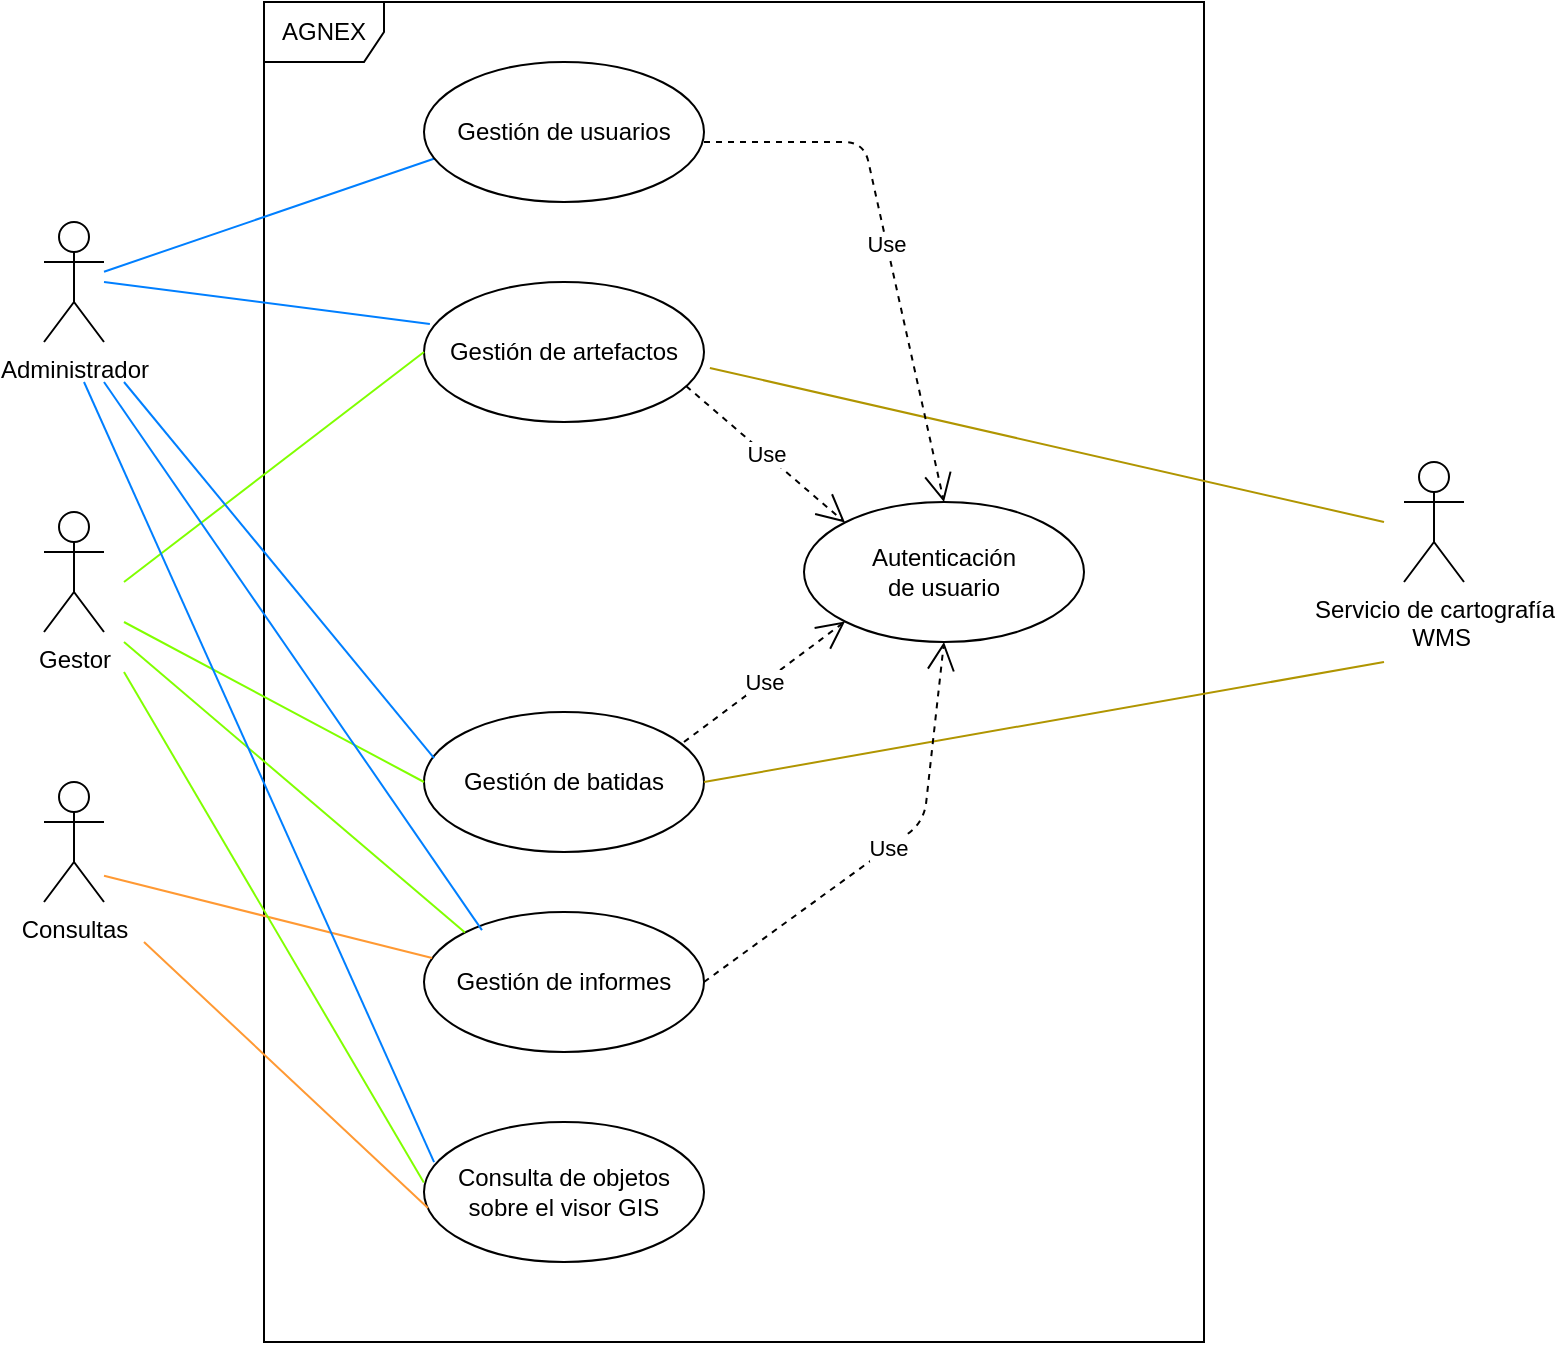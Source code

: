 <mxfile version="10.6.7" type="github"><diagram id="Vh-bdCGSBNEkK5sYlcRN" name="Page-1"><mxGraphModel dx="4889" dy="4244" grid="1" gridSize="10" guides="0" tooltips="1" connect="1" arrows="1" fold="1" page="1" pageScale="1" pageWidth="827" pageHeight="1169" math="0" shadow="0"><root><mxCell id="0"/><mxCell id="1" parent="0"/><mxCell id="Szc5mxI2r1fyYPMW7TiI-49" value="AGNEX" style="shape=umlFrame;whiteSpace=wrap;html=1;shadow=0;" parent="1" vertex="1"><mxGeometry x="-3660" y="-3090" width="470" height="670" as="geometry"/></mxCell><mxCell id="Szc5mxI2r1fyYPMW7TiI-59" style="rounded=0;orthogonalLoop=1;jettySize=auto;html=1;endArrow=none;endFill=0;strokeColor=#007FFF;entryX=0.043;entryY=0.686;entryDx=0;entryDy=0;entryPerimeter=0;" parent="1" source="Szc5mxI2r1fyYPMW7TiI-15" target="Szc5mxI2r1fyYPMW7TiI-22" edge="1"><mxGeometry relative="1" as="geometry"/></mxCell><mxCell id="Szc5mxI2r1fyYPMW7TiI-15" value="Administrador" style="shape=umlActor;verticalLabelPosition=bottom;labelBackgroundColor=#ffffff;verticalAlign=top;html=1;shadow=0;" parent="1" vertex="1"><mxGeometry x="-3770" y="-2980" width="30" height="60" as="geometry"/></mxCell><mxCell id="Szc5mxI2r1fyYPMW7TiI-19" value="Gestor" style="shape=umlActor;verticalLabelPosition=bottom;labelBackgroundColor=#ffffff;verticalAlign=top;html=1;shadow=0;" parent="1" vertex="1"><mxGeometry x="-3770" y="-2835" width="30" height="60" as="geometry"/></mxCell><mxCell id="Szc5mxI2r1fyYPMW7TiI-22" value="Gestión de usuarios" style="ellipse;whiteSpace=wrap;html=1;shadow=0;" parent="1" vertex="1"><mxGeometry x="-3580" y="-3060" width="140" height="70" as="geometry"/></mxCell><mxCell id="Szc5mxI2r1fyYPMW7TiI-23" value="Gestión de artefactos" style="ellipse;whiteSpace=wrap;html=1;shadow=0;" parent="1" vertex="1"><mxGeometry x="-3580" y="-2950" width="140" height="70" as="geometry"/></mxCell><mxCell id="Szc5mxI2r1fyYPMW7TiI-27" value="Gestión de batidas" style="ellipse;whiteSpace=wrap;html=1;shadow=0;" parent="1" vertex="1"><mxGeometry x="-3580" y="-2735" width="140" height="70" as="geometry"/></mxCell><mxCell id="Szc5mxI2r1fyYPMW7TiI-28" value="Gestión de informes" style="ellipse;whiteSpace=wrap;html=1;shadow=0;" parent="1" vertex="1"><mxGeometry x="-3580" y="-2635" width="140" height="70" as="geometry"/></mxCell><mxCell id="Szc5mxI2r1fyYPMW7TiI-34" value="Consultas" style="shape=umlActor;verticalLabelPosition=bottom;labelBackgroundColor=#ffffff;verticalAlign=top;html=1;shadow=0;" parent="1" vertex="1"><mxGeometry x="-3770" y="-2700" width="30" height="60" as="geometry"/></mxCell><mxCell id="Szc5mxI2r1fyYPMW7TiI-44" value="&lt;div&gt;Servicio de cartografía&lt;/div&gt;&lt;div&gt;&amp;nbsp; WMS&lt;br&gt;&lt;/div&gt;" style="shape=umlActor;verticalLabelPosition=bottom;labelBackgroundColor=#ffffff;verticalAlign=top;html=1;shadow=0;" parent="1" vertex="1"><mxGeometry x="-3090" y="-2860" width="30" height="60" as="geometry"/></mxCell><mxCell id="Szc5mxI2r1fyYPMW7TiI-61" style="rounded=0;orthogonalLoop=1;jettySize=auto;html=1;endArrow=none;endFill=0;strokeColor=#80FF00;entryX=0;entryY=0.5;entryDx=0;entryDy=0;" parent="1" target="Szc5mxI2r1fyYPMW7TiI-23" edge="1"><mxGeometry relative="1" as="geometry"><mxPoint x="-3730" y="-2800" as="sourcePoint"/><mxPoint x="-3564" y="-3002" as="targetPoint"/></mxGeometry></mxCell><mxCell id="Szc5mxI2r1fyYPMW7TiI-64" style="rounded=0;orthogonalLoop=1;jettySize=auto;html=1;endArrow=none;endFill=0;strokeColor=#007FFF;entryX=0.021;entryY=0.3;entryDx=0;entryDy=0;entryPerimeter=0;" parent="1" target="Szc5mxI2r1fyYPMW7TiI-23" edge="1"><mxGeometry relative="1" as="geometry"><mxPoint x="-3740" y="-2950" as="sourcePoint"/><mxPoint x="-3534" y="-2972" as="targetPoint"/></mxGeometry></mxCell><mxCell id="Szc5mxI2r1fyYPMW7TiI-65" style="rounded=0;orthogonalLoop=1;jettySize=auto;html=1;endArrow=none;endFill=0;strokeColor=#80FF00;entryX=0;entryY=0.5;entryDx=0;entryDy=0;" parent="1" target="Szc5mxI2r1fyYPMW7TiI-27" edge="1"><mxGeometry relative="1" as="geometry"><mxPoint x="-3730" y="-2780" as="sourcePoint"/><mxPoint x="-3574" y="-2820" as="targetPoint"/></mxGeometry></mxCell><mxCell id="Szc5mxI2r1fyYPMW7TiI-66" style="rounded=0;orthogonalLoop=1;jettySize=auto;html=1;endArrow=none;endFill=0;strokeColor=#80FF00;entryX=0;entryY=0;entryDx=0;entryDy=0;" parent="1" target="Szc5mxI2r1fyYPMW7TiI-28" edge="1"><mxGeometry relative="1" as="geometry"><mxPoint x="-3730" y="-2770" as="sourcePoint"/><mxPoint x="-3584" y="-2750" as="targetPoint"/></mxGeometry></mxCell><mxCell id="Szc5mxI2r1fyYPMW7TiI-67" style="rounded=0;orthogonalLoop=1;jettySize=auto;html=1;endArrow=none;endFill=0;strokeColor=#FF9933;entryX=0.029;entryY=0.329;entryDx=0;entryDy=0;entryPerimeter=0;shadow=0;" parent="1" target="Szc5mxI2r1fyYPMW7TiI-28" edge="1"><mxGeometry relative="1" as="geometry"><mxPoint x="-3740" y="-2653.138" as="sourcePoint"/><mxPoint x="-3580" y="-2590" as="targetPoint"/></mxGeometry></mxCell><mxCell id="Szc5mxI2r1fyYPMW7TiI-68" style="rounded=0;orthogonalLoop=1;jettySize=auto;html=1;endArrow=none;endFill=0;strokeColor=#B09500;entryX=1.021;entryY=0.614;entryDx=0;entryDy=0;entryPerimeter=0;fillColor=#e3c800;" parent="1" target="Szc5mxI2r1fyYPMW7TiI-23" edge="1"><mxGeometry relative="1" as="geometry"><mxPoint x="-3100" y="-2830" as="sourcePoint"/><mxPoint x="-3494" y="-2932" as="targetPoint"/></mxGeometry></mxCell><mxCell id="Szc5mxI2r1fyYPMW7TiI-70" style="rounded=0;orthogonalLoop=1;jettySize=auto;html=1;endArrow=none;endFill=0;strokeColor=#B09500;entryX=1;entryY=0.5;entryDx=0;entryDy=0;fillColor=#e3c800;" parent="1" target="Szc5mxI2r1fyYPMW7TiI-27" edge="1"><mxGeometry relative="1" as="geometry"><mxPoint x="-3100" y="-2760" as="sourcePoint"/><mxPoint x="-3417" y="-2887" as="targetPoint"/></mxGeometry></mxCell><mxCell id="Szc5mxI2r1fyYPMW7TiI-71" style="rounded=0;orthogonalLoop=1;jettySize=auto;html=1;endArrow=none;endFill=0;strokeColor=#007FFF;entryX=0.036;entryY=0.329;entryDx=0;entryDy=0;entryPerimeter=0;" parent="1" target="Szc5mxI2r1fyYPMW7TiI-27" edge="1"><mxGeometry relative="1" as="geometry"><mxPoint x="-3730" y="-2900" as="sourcePoint"/><mxPoint x="-3566" y="-2810" as="targetPoint"/></mxGeometry></mxCell><mxCell id="Szc5mxI2r1fyYPMW7TiI-72" style="rounded=0;orthogonalLoop=1;jettySize=auto;html=1;endArrow=none;endFill=0;strokeColor=#007FFF;entryX=0.207;entryY=0.129;entryDx=0;entryDy=0;entryPerimeter=0;" parent="1" target="Szc5mxI2r1fyYPMW7TiI-28" edge="1"><mxGeometry relative="1" as="geometry"><mxPoint x="-3740" y="-2900" as="sourcePoint"/><mxPoint x="-3580" y="-2620" as="targetPoint"/></mxGeometry></mxCell><mxCell id="hkYGSObaTnY-0oMp1w_O-1" value="&lt;div&gt;Autenticación&lt;/div&gt;&lt;div&gt; de usuario&lt;/div&gt;" style="ellipse;whiteSpace=wrap;html=1;shadow=0;" vertex="1" parent="1"><mxGeometry x="-3390" y="-2840" width="140" height="70" as="geometry"/></mxCell><mxCell id="hkYGSObaTnY-0oMp1w_O-8" value="Use" style="endArrow=open;endSize=12;dashed=1;html=1;entryX=0.5;entryY=0;entryDx=0;entryDy=0;" edge="1" parent="1" target="hkYGSObaTnY-0oMp1w_O-1"><mxGeometry width="160" relative="1" as="geometry"><mxPoint x="-3440" y="-3020" as="sourcePoint"/><mxPoint x="-3280" y="-3020" as="targetPoint"/><Array as="points"><mxPoint x="-3360" y="-3020"/></Array></mxGeometry></mxCell><mxCell id="hkYGSObaTnY-0oMp1w_O-9" value="Use" style="endArrow=open;endSize=12;dashed=1;html=1;entryX=0;entryY=0;entryDx=0;entryDy=0;exitX=0.936;exitY=0.743;exitDx=0;exitDy=0;exitPerimeter=0;" edge="1" parent="1" source="Szc5mxI2r1fyYPMW7TiI-23" target="hkYGSObaTnY-0oMp1w_O-1"><mxGeometry width="160" relative="1" as="geometry"><mxPoint x="-3430" y="-3010" as="sourcePoint"/><mxPoint x="-3310" y="-2830" as="targetPoint"/><Array as="points"/></mxGeometry></mxCell><mxCell id="hkYGSObaTnY-0oMp1w_O-11" value="Use" style="endArrow=open;endSize=12;dashed=1;html=1;entryX=0;entryY=1;entryDx=0;entryDy=0;" edge="1" parent="1" target="hkYGSObaTnY-0oMp1w_O-1"><mxGeometry width="160" relative="1" as="geometry"><mxPoint x="-3450" y="-2720" as="sourcePoint"/><mxPoint x="-3290" y="-2720" as="targetPoint"/></mxGeometry></mxCell><mxCell id="hkYGSObaTnY-0oMp1w_O-13" value="Use" style="endArrow=open;endSize=12;dashed=1;html=1;entryX=0.5;entryY=1;entryDx=0;entryDy=0;" edge="1" parent="1" target="hkYGSObaTnY-0oMp1w_O-1"><mxGeometry width="160" relative="1" as="geometry"><mxPoint x="-3440" y="-2600" as="sourcePoint"/><mxPoint x="-3280" y="-2600" as="targetPoint"/><Array as="points"><mxPoint x="-3330" y="-2680"/></Array></mxGeometry></mxCell><mxCell id="hkYGSObaTnY-0oMp1w_O-14" value="&lt;div&gt;Consulta de objetos&lt;/div&gt;&lt;div&gt;sobre el visor GIS&lt;br&gt;&lt;/div&gt;" style="ellipse;whiteSpace=wrap;html=1;shadow=0;" vertex="1" parent="1"><mxGeometry x="-3580" y="-2530" width="140" height="70" as="geometry"/></mxCell><mxCell id="hkYGSObaTnY-0oMp1w_O-15" style="rounded=0;orthogonalLoop=1;jettySize=auto;html=1;endArrow=none;endFill=0;strokeColor=#007FFF;entryX=0.036;entryY=0.286;entryDx=0;entryDy=0;entryPerimeter=0;" edge="1" parent="1" target="hkYGSObaTnY-0oMp1w_O-14"><mxGeometry relative="1" as="geometry"><mxPoint x="-3750" y="-2900" as="sourcePoint"/><mxPoint x="-3561" y="-2606" as="targetPoint"/></mxGeometry></mxCell><mxCell id="hkYGSObaTnY-0oMp1w_O-16" style="rounded=0;orthogonalLoop=1;jettySize=auto;html=1;endArrow=none;endFill=0;strokeColor=#80FF00;entryX=0.17;entryY=0.881;entryDx=0;entryDy=0;entryPerimeter=0;" edge="1" parent="1" target="Szc5mxI2r1fyYPMW7TiI-49"><mxGeometry relative="1" as="geometry"><mxPoint x="-3730" y="-2755" as="sourcePoint"/><mxPoint x="-3569" y="-2605" as="targetPoint"/></mxGeometry></mxCell><mxCell id="hkYGSObaTnY-0oMp1w_O-17" style="rounded=0;orthogonalLoop=1;jettySize=auto;html=1;endArrow=none;endFill=0;strokeColor=#FF9933;entryX=0.014;entryY=0.614;entryDx=0;entryDy=0;entryPerimeter=0;shadow=0;startSize=10;" edge="1" parent="1" target="hkYGSObaTnY-0oMp1w_O-14"><mxGeometry relative="1" as="geometry"><mxPoint x="-3720" y="-2620" as="sourcePoint"/><mxPoint x="-3566" y="-2602" as="targetPoint"/></mxGeometry></mxCell></root></mxGraphModel></diagram></mxfile>